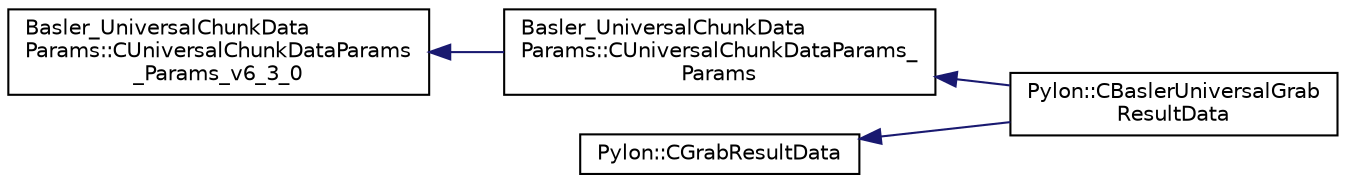digraph "Graphical Class Hierarchy"
{
  edge [fontname="Helvetica",fontsize="10",labelfontname="Helvetica",labelfontsize="10"];
  node [fontname="Helvetica",fontsize="10",shape=record];
  rankdir="LR";
  Node1 [label="Basler_UniversalChunkData\lParams::CUniversalChunkDataParams\l_Params_v6_3_0",height=0.2,width=0.4,color="black", fillcolor="white", style="filled",URL="$class_basler___universal_chunk_data_params_1_1_c_universal_chunk_data_params___params__v6__3__0.html",tooltip="A parameter class containing all parameters as members that are available for chunk data of Basler ca..."];
  Node1 -> Node2 [dir="back",color="midnightblue",fontsize="10",style="solid",fontname="Helvetica"];
  Node2 [label="Basler_UniversalChunkData\lParams::CUniversalChunkDataParams_\lParams",height=0.2,width=0.4,color="black", fillcolor="white", style="filled",URL="$class_basler___universal_chunk_data_params_1_1_c_universal_chunk_data_params___params.html",tooltip="A parameter class containing all parameters as members that are available for chunk data of Basler ca..."];
  Node2 -> Node3 [dir="back",color="midnightblue",fontsize="10",style="solid",fontname="Helvetica"];
  Node3 [label="Pylon::CBaslerUniversalGrab\lResultData",height=0.2,width=0.4,color="black", fillcolor="white", style="filled",URL="$class_pylon_1_1_c_basler_universal_grab_result_data.html",tooltip="The Universal grab result data. "];
  Node4 [label="Pylon::CGrabResultData",height=0.2,width=0.4,color="black", fillcolor="white", style="filled",URL="$class_pylon_1_1_c_grab_result_data.html",tooltip="Makes the data for one grabbed buffer available. "];
  Node4 -> Node3 [dir="back",color="midnightblue",fontsize="10",style="solid",fontname="Helvetica"];
}
